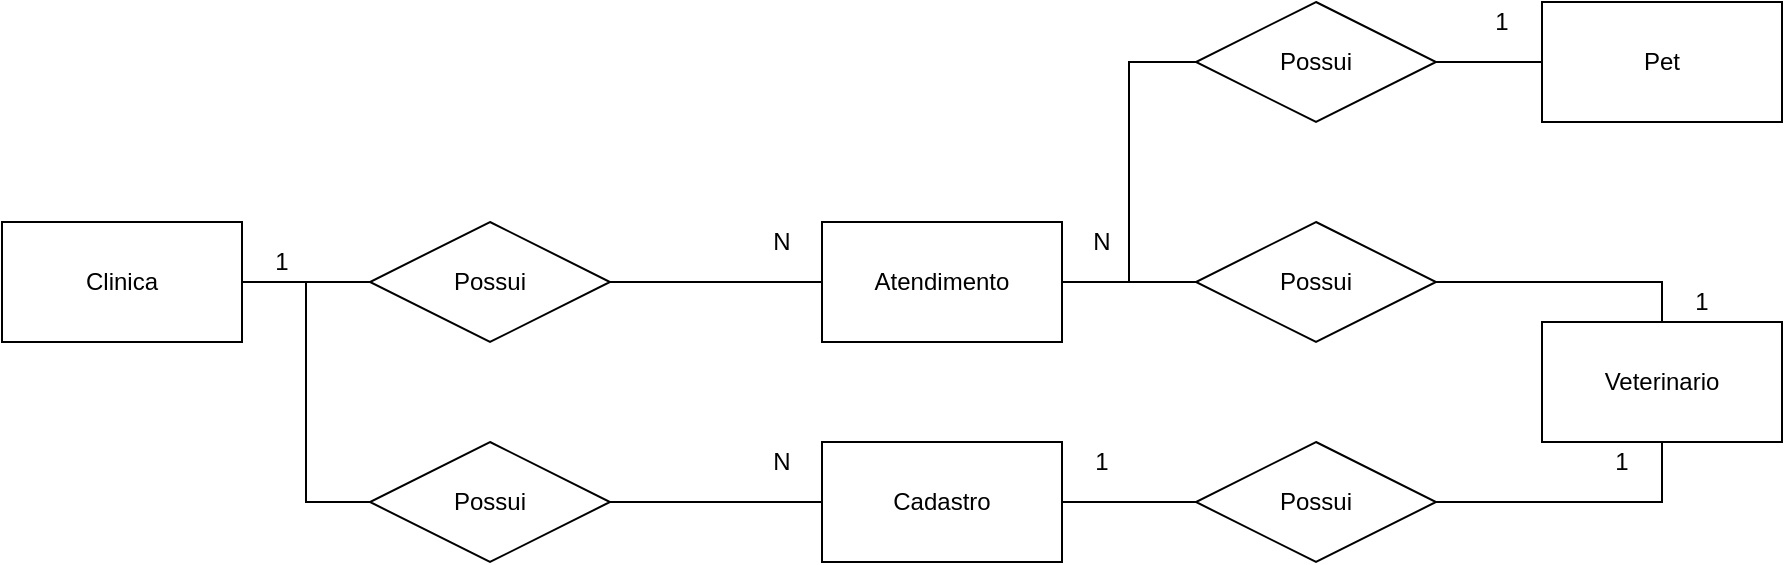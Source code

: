 <mxfile version="14.9.3" type="device"><diagram id="x3SK_DrqO7PJWR56qFQH" name="Page-1"><mxGraphModel dx="1022" dy="649" grid="1" gridSize="10" guides="1" tooltips="1" connect="1" arrows="1" fold="1" page="1" pageScale="1" pageWidth="827" pageHeight="1169" math="0" shadow="0"><root><mxCell id="0"/><mxCell id="1" parent="0"/><mxCell id="bNqbOvBP-PU_T_lANrg4-3" style="edgeStyle=orthogonalEdgeStyle;rounded=0;orthogonalLoop=1;jettySize=auto;html=1;entryX=0;entryY=0.5;entryDx=0;entryDy=0;endArrow=none;endFill=0;" parent="1" source="bNqbOvBP-PU_T_lANrg4-1" target="bNqbOvBP-PU_T_lANrg4-2" edge="1"><mxGeometry relative="1" as="geometry"/></mxCell><mxCell id="_FAWLSLMozoyZoKXWmYc-7" style="edgeStyle=orthogonalEdgeStyle;rounded=0;orthogonalLoop=1;jettySize=auto;html=1;entryX=0;entryY=0.5;entryDx=0;entryDy=0;endArrow=none;endFill=0;" parent="1" source="bNqbOvBP-PU_T_lANrg4-1" target="_FAWLSLMozoyZoKXWmYc-6" edge="1"><mxGeometry relative="1" as="geometry"/></mxCell><mxCell id="bNqbOvBP-PU_T_lANrg4-1" value="Clinica" style="rounded=0;whiteSpace=wrap;html=1;" parent="1" vertex="1"><mxGeometry x="110" y="260" width="120" height="60" as="geometry"/></mxCell><mxCell id="_FAWLSLMozoyZoKXWmYc-3" style="edgeStyle=orthogonalEdgeStyle;rounded=0;orthogonalLoop=1;jettySize=auto;html=1;endArrow=none;endFill=0;" parent="1" source="bNqbOvBP-PU_T_lANrg4-2" target="_FAWLSLMozoyZoKXWmYc-2" edge="1"><mxGeometry relative="1" as="geometry"/></mxCell><mxCell id="bNqbOvBP-PU_T_lANrg4-2" value="Possui" style="shape=rhombus;perimeter=rhombusPerimeter;whiteSpace=wrap;html=1;align=center;" parent="1" vertex="1"><mxGeometry x="294" y="260" width="120" height="60" as="geometry"/></mxCell><mxCell id="_FAWLSLMozoyZoKXWmYc-1" value="1" style="text;html=1;strokeColor=none;fillColor=none;align=center;verticalAlign=middle;whiteSpace=wrap;rounded=0;" parent="1" vertex="1"><mxGeometry x="230" y="270" width="40" height="20" as="geometry"/></mxCell><mxCell id="_FAWLSLMozoyZoKXWmYc-12" style="edgeStyle=orthogonalEdgeStyle;rounded=0;orthogonalLoop=1;jettySize=auto;html=1;entryX=0;entryY=0.5;entryDx=0;entryDy=0;endArrow=none;endFill=0;" parent="1" source="_FAWLSLMozoyZoKXWmYc-2" target="_FAWLSLMozoyZoKXWmYc-5" edge="1"><mxGeometry relative="1" as="geometry"/></mxCell><mxCell id="_FAWLSLMozoyZoKXWmYc-17" style="edgeStyle=orthogonalEdgeStyle;rounded=0;orthogonalLoop=1;jettySize=auto;html=1;entryX=0;entryY=0.5;entryDx=0;entryDy=0;endArrow=none;endFill=0;" parent="1" source="_FAWLSLMozoyZoKXWmYc-2" target="_FAWLSLMozoyZoKXWmYc-16" edge="1"><mxGeometry relative="1" as="geometry"/></mxCell><mxCell id="_FAWLSLMozoyZoKXWmYc-2" value="Atendimento" style="rounded=0;whiteSpace=wrap;html=1;" parent="1" vertex="1"><mxGeometry x="520" y="260" width="120" height="60" as="geometry"/></mxCell><mxCell id="_FAWLSLMozoyZoKXWmYc-4" value="N" style="text;html=1;strokeColor=none;fillColor=none;align=center;verticalAlign=middle;whiteSpace=wrap;rounded=0;" parent="1" vertex="1"><mxGeometry x="480" y="260" width="40" height="20" as="geometry"/></mxCell><mxCell id="_FAWLSLMozoyZoKXWmYc-15" style="edgeStyle=orthogonalEdgeStyle;rounded=0;orthogonalLoop=1;jettySize=auto;html=1;entryX=0.5;entryY=0;entryDx=0;entryDy=0;endArrow=none;endFill=0;" parent="1" source="_FAWLSLMozoyZoKXWmYc-5" target="_FAWLSLMozoyZoKXWmYc-11" edge="1"><mxGeometry relative="1" as="geometry"/></mxCell><mxCell id="_FAWLSLMozoyZoKXWmYc-5" value="Possui" style="shape=rhombus;perimeter=rhombusPerimeter;whiteSpace=wrap;html=1;align=center;" parent="1" vertex="1"><mxGeometry x="707" y="260" width="120" height="60" as="geometry"/></mxCell><mxCell id="_FAWLSLMozoyZoKXWmYc-9" style="edgeStyle=orthogonalEdgeStyle;rounded=0;orthogonalLoop=1;jettySize=auto;html=1;entryX=0;entryY=0.5;entryDx=0;entryDy=0;endArrow=none;endFill=0;" parent="1" source="_FAWLSLMozoyZoKXWmYc-6" target="_FAWLSLMozoyZoKXWmYc-8" edge="1"><mxGeometry relative="1" as="geometry"/></mxCell><mxCell id="_FAWLSLMozoyZoKXWmYc-6" value="Possui" style="shape=rhombus;perimeter=rhombusPerimeter;whiteSpace=wrap;html=1;align=center;" parent="1" vertex="1"><mxGeometry x="294" y="370" width="120" height="60" as="geometry"/></mxCell><mxCell id="_FAWLSLMozoyZoKXWmYc-13" style="edgeStyle=orthogonalEdgeStyle;rounded=0;orthogonalLoop=1;jettySize=auto;html=1;entryX=0;entryY=0.5;entryDx=0;entryDy=0;endArrow=none;endFill=0;" parent="1" source="_FAWLSLMozoyZoKXWmYc-8" target="_FAWLSLMozoyZoKXWmYc-10" edge="1"><mxGeometry relative="1" as="geometry"/></mxCell><mxCell id="_FAWLSLMozoyZoKXWmYc-8" value="Cadastro" style="rounded=0;whiteSpace=wrap;html=1;" parent="1" vertex="1"><mxGeometry x="520" y="370" width="120" height="60" as="geometry"/></mxCell><mxCell id="_FAWLSLMozoyZoKXWmYc-14" style="edgeStyle=orthogonalEdgeStyle;rounded=0;orthogonalLoop=1;jettySize=auto;html=1;entryX=0.5;entryY=1;entryDx=0;entryDy=0;endArrow=none;endFill=0;" parent="1" source="_FAWLSLMozoyZoKXWmYc-10" target="_FAWLSLMozoyZoKXWmYc-11" edge="1"><mxGeometry relative="1" as="geometry"/></mxCell><mxCell id="_FAWLSLMozoyZoKXWmYc-10" value="Possui" style="shape=rhombus;perimeter=rhombusPerimeter;whiteSpace=wrap;html=1;align=center;" parent="1" vertex="1"><mxGeometry x="707" y="370" width="120" height="60" as="geometry"/></mxCell><mxCell id="_FAWLSLMozoyZoKXWmYc-11" value="Veterinario" style="rounded=0;whiteSpace=wrap;html=1;" parent="1" vertex="1"><mxGeometry x="880" y="310" width="120" height="60" as="geometry"/></mxCell><mxCell id="_FAWLSLMozoyZoKXWmYc-19" style="edgeStyle=orthogonalEdgeStyle;rounded=0;orthogonalLoop=1;jettySize=auto;html=1;entryX=0;entryY=0.5;entryDx=0;entryDy=0;endArrow=none;endFill=0;" parent="1" source="_FAWLSLMozoyZoKXWmYc-16" target="_FAWLSLMozoyZoKXWmYc-18" edge="1"><mxGeometry relative="1" as="geometry"/></mxCell><mxCell id="_FAWLSLMozoyZoKXWmYc-16" value="Possui" style="shape=rhombus;perimeter=rhombusPerimeter;whiteSpace=wrap;html=1;align=center;" parent="1" vertex="1"><mxGeometry x="707" y="150" width="120" height="60" as="geometry"/></mxCell><mxCell id="_FAWLSLMozoyZoKXWmYc-18" value="Pet" style="rounded=0;whiteSpace=wrap;html=1;" parent="1" vertex="1"><mxGeometry x="880" y="150" width="120" height="60" as="geometry"/></mxCell><mxCell id="_FAWLSLMozoyZoKXWmYc-20" value="N" style="text;html=1;strokeColor=none;fillColor=none;align=center;verticalAlign=middle;whiteSpace=wrap;rounded=0;" parent="1" vertex="1"><mxGeometry x="480" y="370" width="40" height="20" as="geometry"/></mxCell><mxCell id="_FAWLSLMozoyZoKXWmYc-21" value="1" style="text;html=1;strokeColor=none;fillColor=none;align=center;verticalAlign=middle;whiteSpace=wrap;rounded=0;" parent="1" vertex="1"><mxGeometry x="640" y="370" width="40" height="20" as="geometry"/></mxCell><mxCell id="_FAWLSLMozoyZoKXWmYc-22" value="1" style="text;html=1;strokeColor=none;fillColor=none;align=center;verticalAlign=middle;whiteSpace=wrap;rounded=0;" parent="1" vertex="1"><mxGeometry x="900" y="370" width="40" height="20" as="geometry"/></mxCell><mxCell id="_FAWLSLMozoyZoKXWmYc-23" value="N" style="text;html=1;strokeColor=none;fillColor=none;align=center;verticalAlign=middle;whiteSpace=wrap;rounded=0;" parent="1" vertex="1"><mxGeometry x="640" y="260" width="40" height="20" as="geometry"/></mxCell><mxCell id="_FAWLSLMozoyZoKXWmYc-24" value="1" style="text;html=1;strokeColor=none;fillColor=none;align=center;verticalAlign=middle;whiteSpace=wrap;rounded=0;" parent="1" vertex="1"><mxGeometry x="840" y="150" width="40" height="20" as="geometry"/></mxCell><mxCell id="_FAWLSLMozoyZoKXWmYc-25" value="1" style="text;html=1;strokeColor=none;fillColor=none;align=center;verticalAlign=middle;whiteSpace=wrap;rounded=0;" parent="1" vertex="1"><mxGeometry x="940" y="290" width="40" height="20" as="geometry"/></mxCell></root></mxGraphModel></diagram></mxfile>